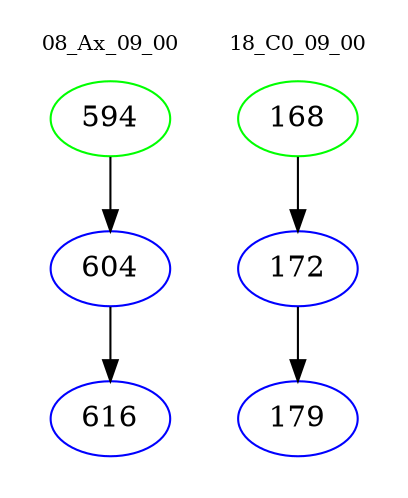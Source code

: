 digraph{
subgraph cluster_0 {
color = white
label = "08_Ax_09_00";
fontsize=10;
T0_594 [label="594", color="green"]
T0_594 -> T0_604 [color="black"]
T0_604 [label="604", color="blue"]
T0_604 -> T0_616 [color="black"]
T0_616 [label="616", color="blue"]
}
subgraph cluster_1 {
color = white
label = "18_C0_09_00";
fontsize=10;
T1_168 [label="168", color="green"]
T1_168 -> T1_172 [color="black"]
T1_172 [label="172", color="blue"]
T1_172 -> T1_179 [color="black"]
T1_179 [label="179", color="blue"]
}
}
